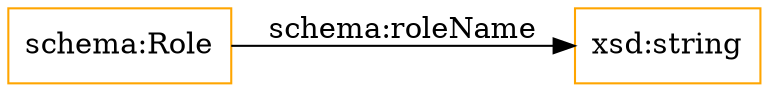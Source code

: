 digraph ar2dtool_diagram { 
rankdir=LR;
size="1501"
node [shape = rectangle, color="orange"]; "schema:Role" ; /*classes style*/
	"schema:Role" -> "xsd:string" [ label = "schema:roleName" ];

}
